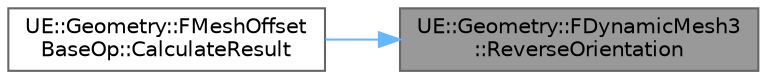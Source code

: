 digraph "UE::Geometry::FDynamicMesh3::ReverseOrientation"
{
 // INTERACTIVE_SVG=YES
 // LATEX_PDF_SIZE
  bgcolor="transparent";
  edge [fontname=Helvetica,fontsize=10,labelfontname=Helvetica,labelfontsize=10];
  node [fontname=Helvetica,fontsize=10,shape=box,height=0.2,width=0.4];
  rankdir="RL";
  Node1 [id="Node000001",label="UE::Geometry::FDynamicMesh3\l::ReverseOrientation",height=0.2,width=0.4,color="gray40", fillcolor="grey60", style="filled", fontcolor="black",tooltip="Reverse the ccw/cw orientation of all triangles in the mesh, and optionally flip the vertex normals i..."];
  Node1 -> Node2 [id="edge1_Node000001_Node000002",dir="back",color="steelblue1",style="solid",tooltip=" "];
  Node2 [id="Node000002",label="UE::Geometry::FMeshOffset\lBaseOp::CalculateResult",height=0.2,width=0.4,color="grey40", fillcolor="white", style="filled",URL="$d6/d81/classUE_1_1Geometry_1_1FMeshOffsetBaseOp.html#a9d2b43856db37d9a8fe3c1c64551d922",tooltip="Calculate the result of the operator."];
}
